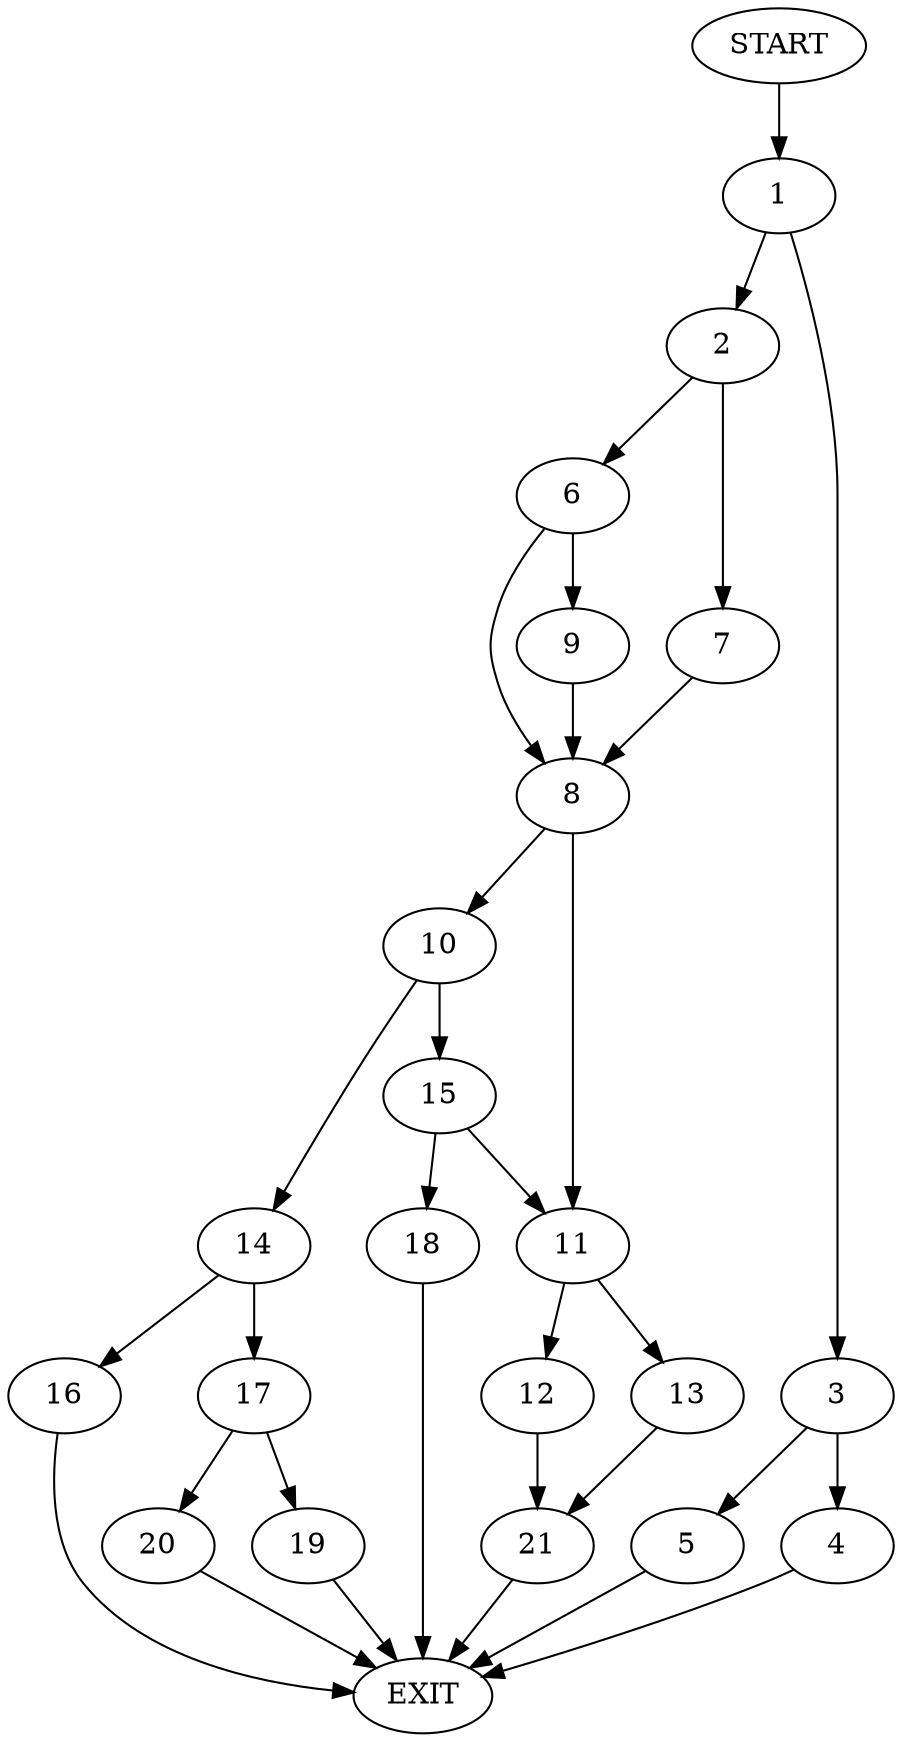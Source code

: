 digraph {
0 [label="START"]
22 [label="EXIT"]
0 -> 1
1 -> 2
1 -> 3
3 -> 4
3 -> 5
2 -> 6
2 -> 7
4 -> 22
5 -> 22
6 -> 8
6 -> 9
7 -> 8
8 -> 10
8 -> 11
9 -> 8
11 -> 12
11 -> 13
10 -> 14
10 -> 15
14 -> 16
14 -> 17
15 -> 18
15 -> 11
16 -> 22
17 -> 19
17 -> 20
19 -> 22
20 -> 22
18 -> 22
13 -> 21
12 -> 21
21 -> 22
}
